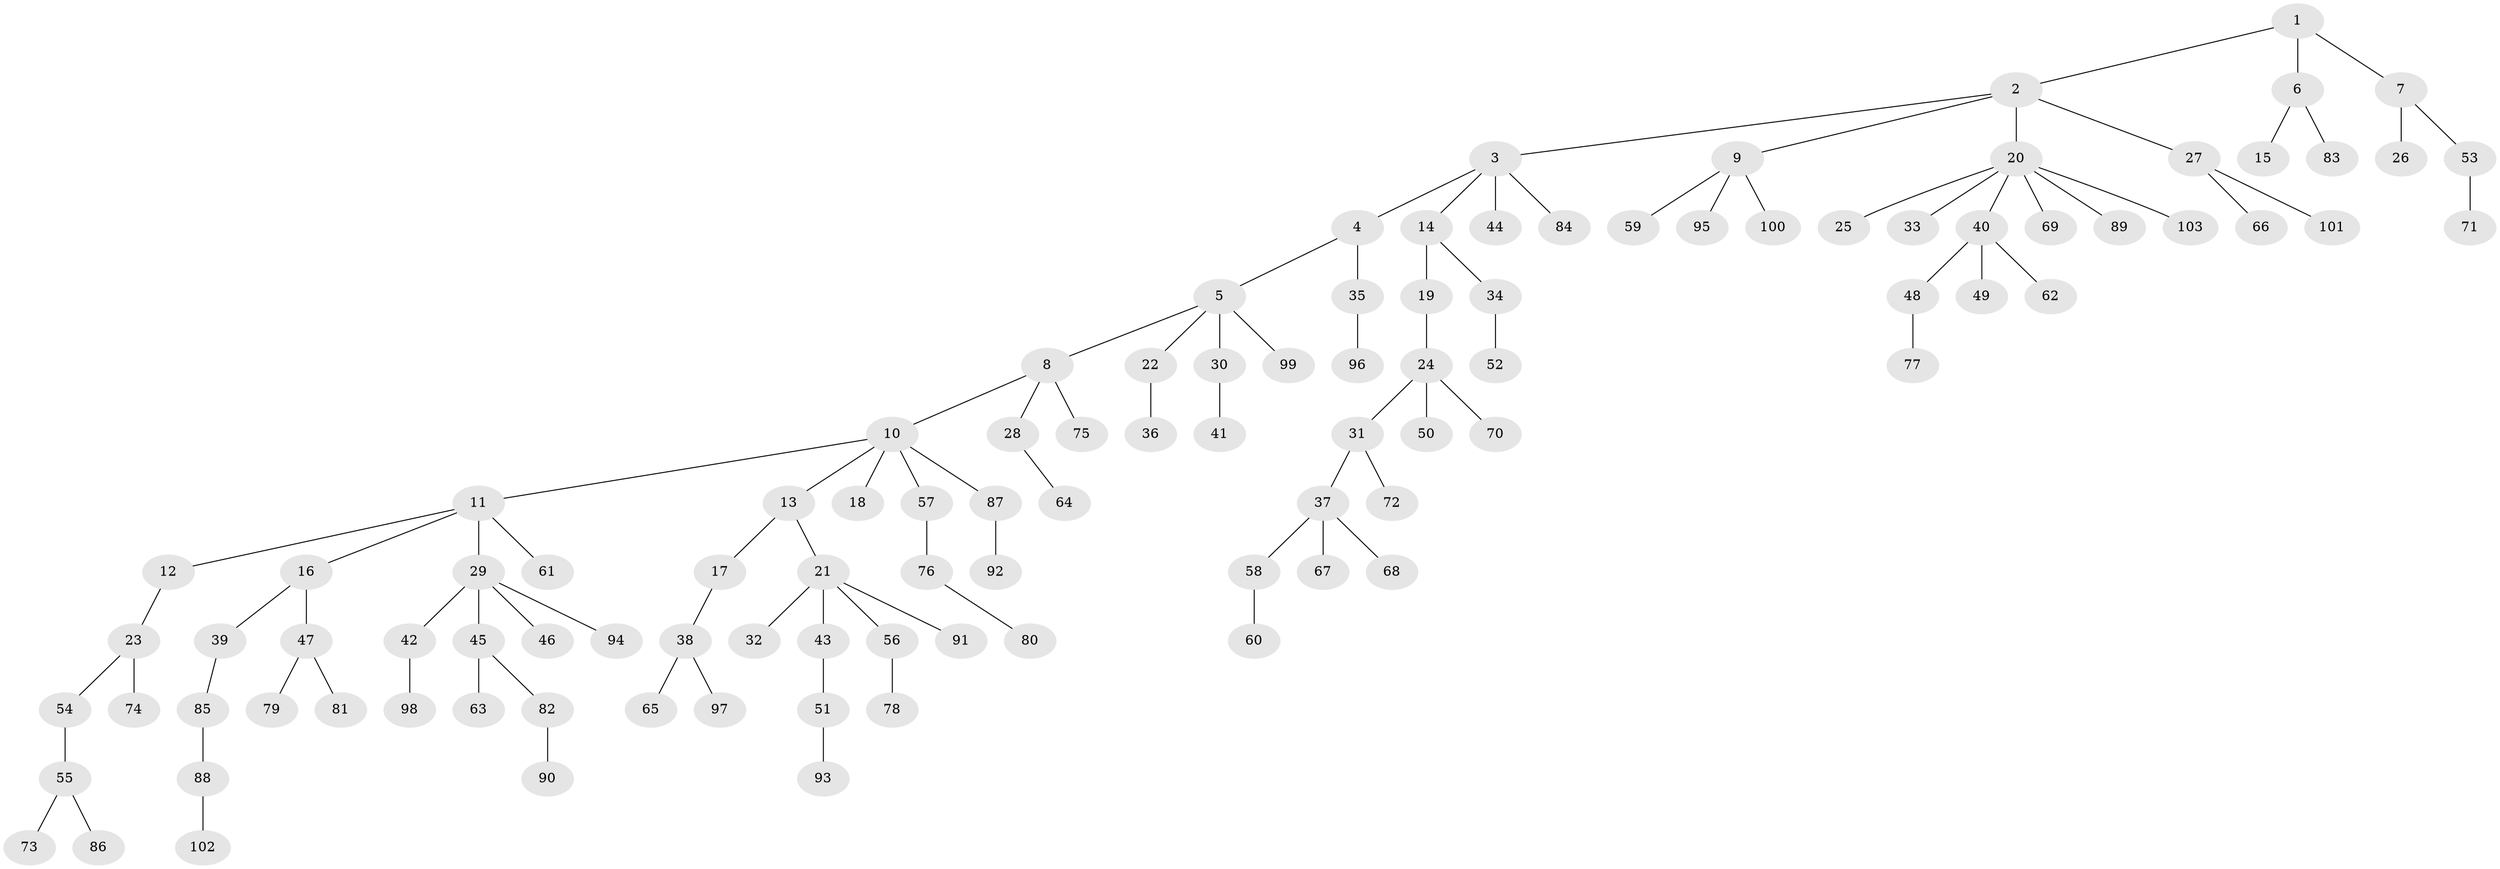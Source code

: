 // Generated by graph-tools (version 1.1) at 2025/36/03/09/25 02:36:55]
// undirected, 103 vertices, 102 edges
graph export_dot {
graph [start="1"]
  node [color=gray90,style=filled];
  1;
  2;
  3;
  4;
  5;
  6;
  7;
  8;
  9;
  10;
  11;
  12;
  13;
  14;
  15;
  16;
  17;
  18;
  19;
  20;
  21;
  22;
  23;
  24;
  25;
  26;
  27;
  28;
  29;
  30;
  31;
  32;
  33;
  34;
  35;
  36;
  37;
  38;
  39;
  40;
  41;
  42;
  43;
  44;
  45;
  46;
  47;
  48;
  49;
  50;
  51;
  52;
  53;
  54;
  55;
  56;
  57;
  58;
  59;
  60;
  61;
  62;
  63;
  64;
  65;
  66;
  67;
  68;
  69;
  70;
  71;
  72;
  73;
  74;
  75;
  76;
  77;
  78;
  79;
  80;
  81;
  82;
  83;
  84;
  85;
  86;
  87;
  88;
  89;
  90;
  91;
  92;
  93;
  94;
  95;
  96;
  97;
  98;
  99;
  100;
  101;
  102;
  103;
  1 -- 2;
  1 -- 6;
  1 -- 7;
  2 -- 3;
  2 -- 9;
  2 -- 20;
  2 -- 27;
  3 -- 4;
  3 -- 14;
  3 -- 44;
  3 -- 84;
  4 -- 5;
  4 -- 35;
  5 -- 8;
  5 -- 22;
  5 -- 30;
  5 -- 99;
  6 -- 15;
  6 -- 83;
  7 -- 26;
  7 -- 53;
  8 -- 10;
  8 -- 28;
  8 -- 75;
  9 -- 59;
  9 -- 95;
  9 -- 100;
  10 -- 11;
  10 -- 13;
  10 -- 18;
  10 -- 57;
  10 -- 87;
  11 -- 12;
  11 -- 16;
  11 -- 29;
  11 -- 61;
  12 -- 23;
  13 -- 17;
  13 -- 21;
  14 -- 19;
  14 -- 34;
  16 -- 39;
  16 -- 47;
  17 -- 38;
  19 -- 24;
  20 -- 25;
  20 -- 33;
  20 -- 40;
  20 -- 69;
  20 -- 89;
  20 -- 103;
  21 -- 32;
  21 -- 43;
  21 -- 56;
  21 -- 91;
  22 -- 36;
  23 -- 54;
  23 -- 74;
  24 -- 31;
  24 -- 50;
  24 -- 70;
  27 -- 66;
  27 -- 101;
  28 -- 64;
  29 -- 42;
  29 -- 45;
  29 -- 46;
  29 -- 94;
  30 -- 41;
  31 -- 37;
  31 -- 72;
  34 -- 52;
  35 -- 96;
  37 -- 58;
  37 -- 67;
  37 -- 68;
  38 -- 65;
  38 -- 97;
  39 -- 85;
  40 -- 48;
  40 -- 49;
  40 -- 62;
  42 -- 98;
  43 -- 51;
  45 -- 63;
  45 -- 82;
  47 -- 79;
  47 -- 81;
  48 -- 77;
  51 -- 93;
  53 -- 71;
  54 -- 55;
  55 -- 73;
  55 -- 86;
  56 -- 78;
  57 -- 76;
  58 -- 60;
  76 -- 80;
  82 -- 90;
  85 -- 88;
  87 -- 92;
  88 -- 102;
}
